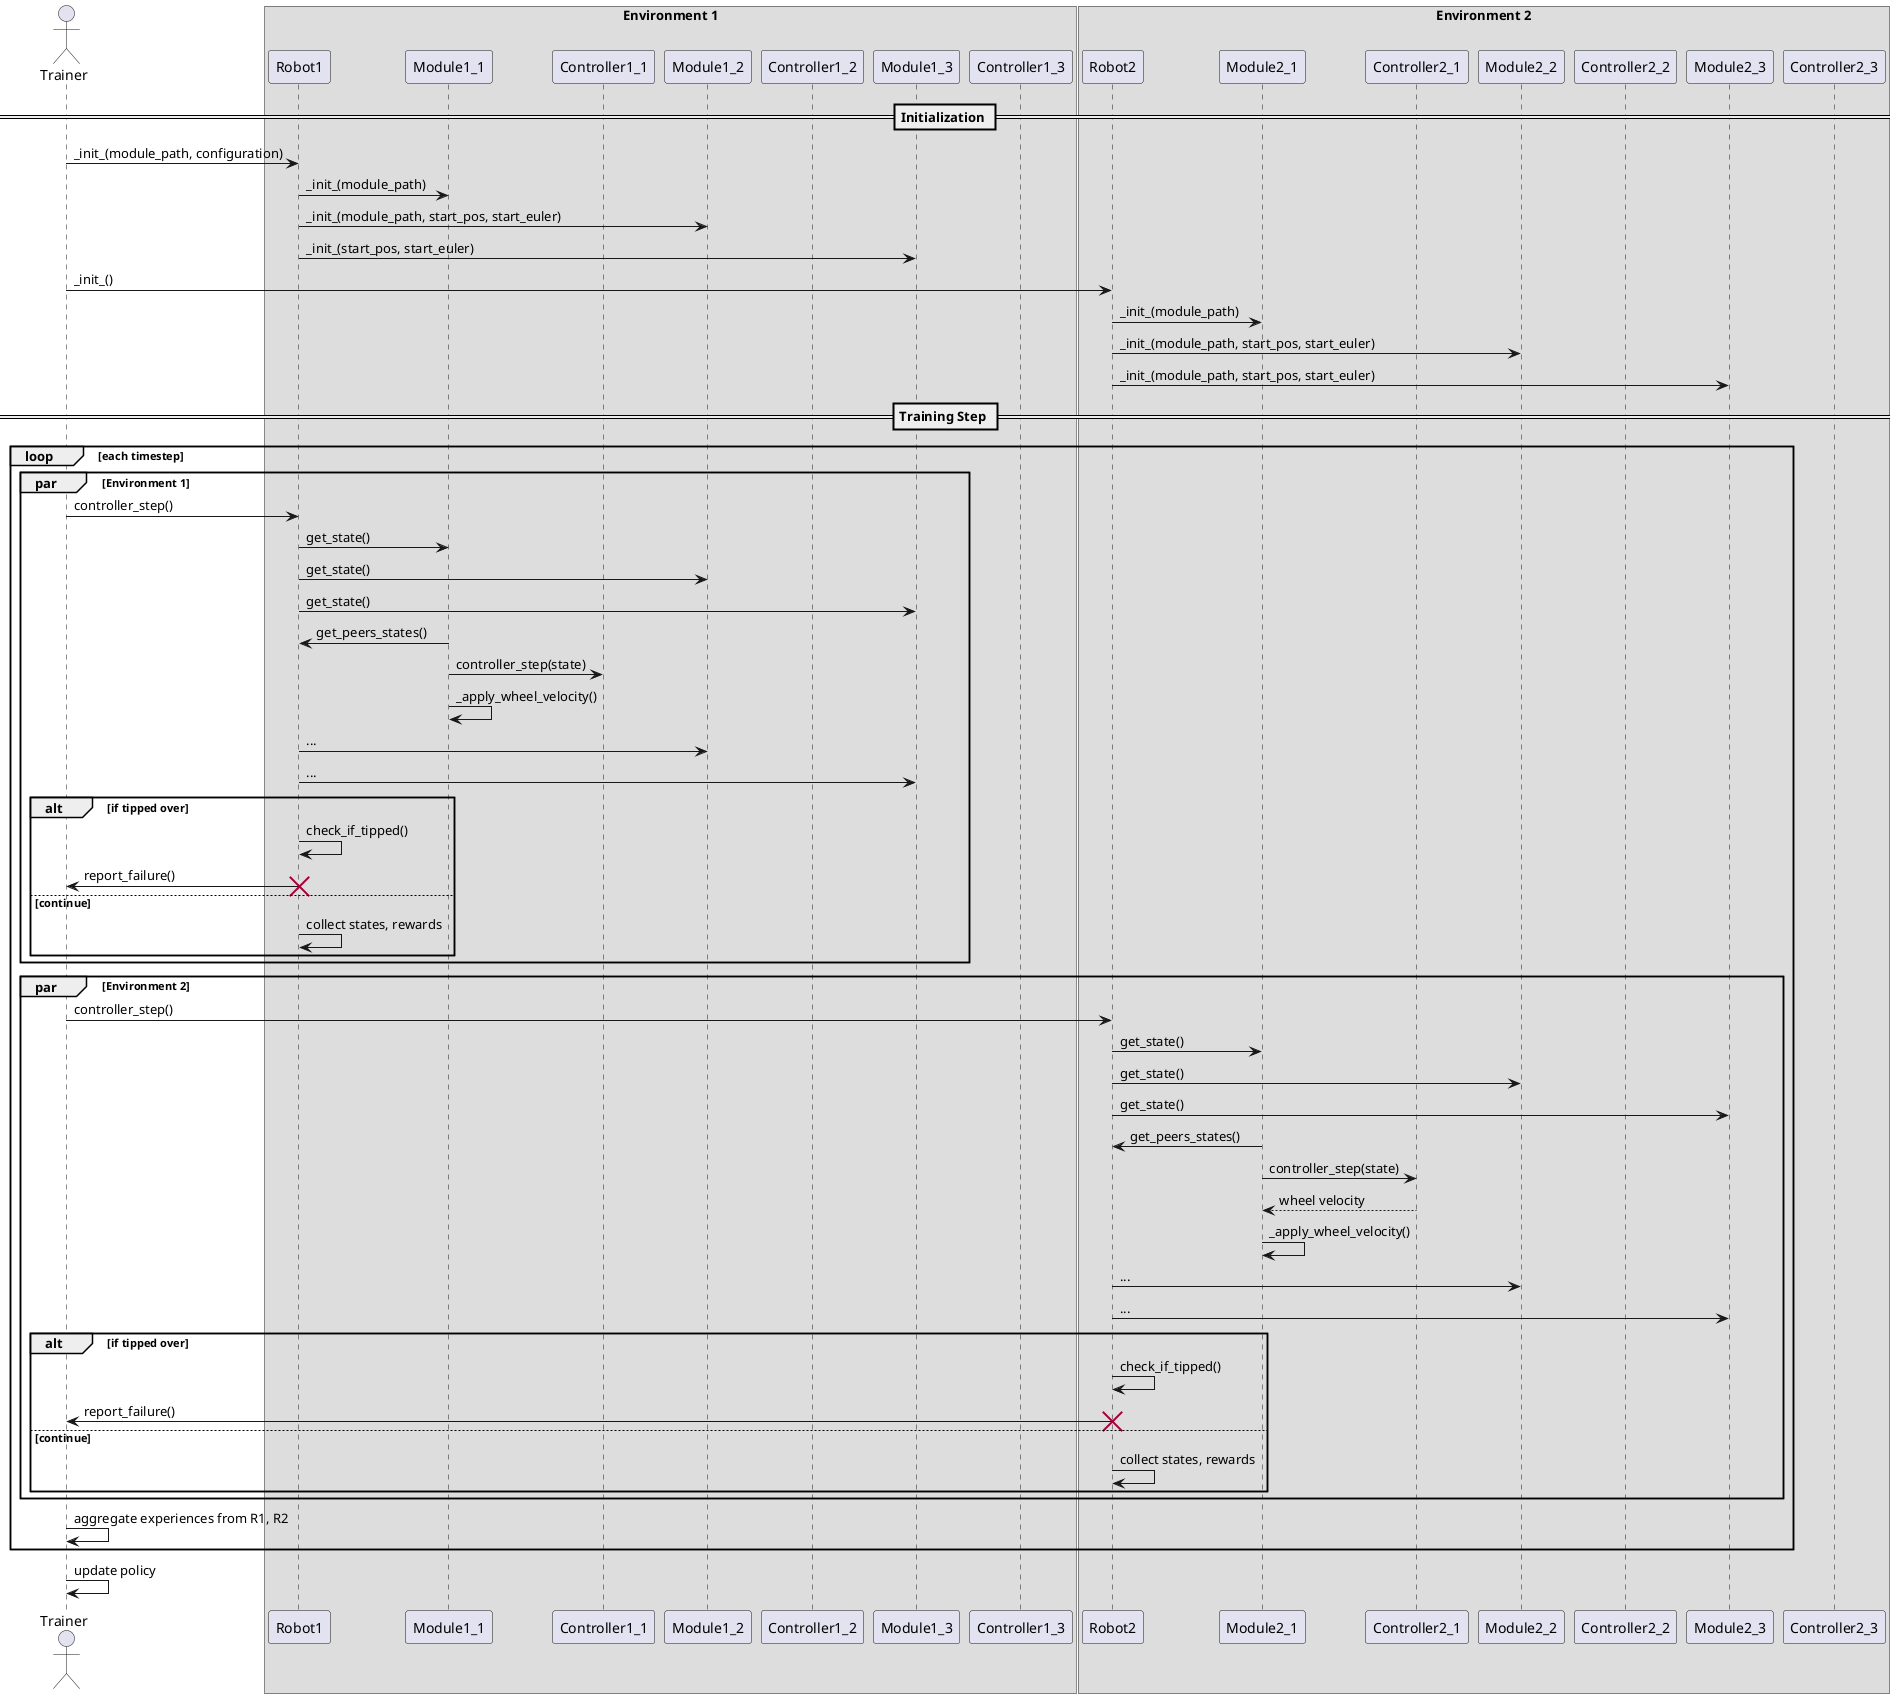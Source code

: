 

@startuml
actor Trainer

box "Environment 1"
participant Robot1 as R1
participant Module1_1 as M1_1
participant Controller1_1 as C1_1
participant Module1_2 as M1_2
participant Controller1_2 as C1_2
participant Module1_3 as M1_3
participant Controller1_3 as C1_3
end box

box "Environment 2"
participant Robot2 as R2
participant Module2_1 as M2_1
participant Controller2_1 as C2_1
participant Module2_2 as M2_2
participant Controller2_2 as C2_2
participant Module2_3 as M2_3
participant Controller2_3 as C2_3
end box

== Initialization ==
Trainer -> R1 : _init_(module_path, configuration)
R1 -> M1_1 : _init_(module_path)
R1 -> M1_2 : _init_(module_path, start_pos, start_euler)
R1 -> M1_3 : _init_(start_pos, start_euler)

Trainer -> R2 : _init_()
R2 -> M2_1 : _init_(module_path)
R2 -> M2_2 : _init_(module_path, start_pos, start_euler)
R2 -> M2_3 : _init_(module_path, start_pos, start_euler)

== Training Step ==
loop each timestep
    par Environment 1
    Trainer -> R1 : controller_step()
    R1 -> M1_1 : get_state()
    R1 -> M1_2 : get_state()
    R1 -> M1_3 : get_state()
    M1_1 -> R1 : get_peers_states()
    M1_1 -> C1_1 : controller_step(state)
    M1_1 -> M1_1 : _apply_wheel_velocity()

    R1 -> M1_2 : ...
    R1 -> M1_3 : ...
        alt if tipped over
        R1 -> R1 : check_if_tipped()
        R1 -> Trainer : report_failure()
        destroy R1
    else continue
        R1 -> R1 : collect states, rewards
    end
    end

    par Environment 2
    Trainer -> R2 : controller_step()
    R2 -> M2_1 : get_state()
    R2 -> M2_2 : get_state()
    R2 -> M2_3 : get_state()
    M2_1 -> R2 : get_peers_states()
    M2_1 -> C2_1 : controller_step(state)
    C2_1 --> M2_1 : wheel velocity
    M2_1 -> M2_1 : _apply_wheel_velocity()

    R2 -> M2_2 : ...
    R2 -> M2_3 : ...
            alt if tipped over
        R2 -> R2 : check_if_tipped()
        R2 -> Trainer : report_failure()
        destroy R2
    else continue
        R2 -> R2 : collect states, rewards
    end
    end
    Trainer -> Trainer : aggregate experiences from R1, R2
end

Trainer -> Trainer : update policy
@enduml
